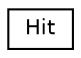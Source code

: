 digraph "Graphical Class Hierarchy"
{
 // LATEX_PDF_SIZE
  edge [fontname="Helvetica",fontsize="10",labelfontname="Helvetica",labelfontsize="10"];
  node [fontname="Helvetica",fontsize="10",shape=record];
  rankdir="LR";
  Node0 [label="Hit",height=0.2,width=0.4,color="black", fillcolor="white", style="filled",URL="$class_hit.html",tooltip=" "];
}

